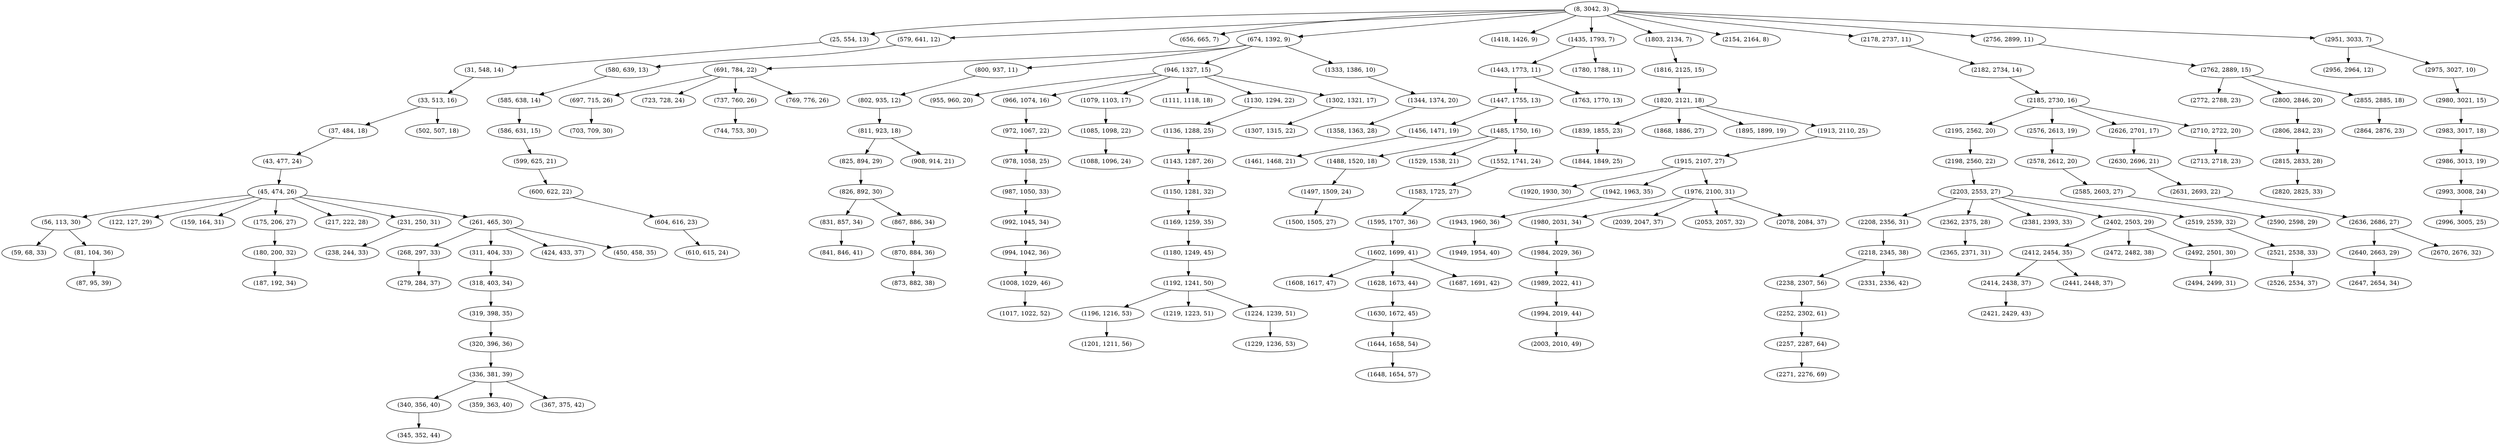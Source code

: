 digraph tree {
    "(8, 3042, 3)";
    "(25, 554, 13)";
    "(31, 548, 14)";
    "(33, 513, 16)";
    "(37, 484, 18)";
    "(43, 477, 24)";
    "(45, 474, 26)";
    "(56, 113, 30)";
    "(59, 68, 33)";
    "(81, 104, 36)";
    "(87, 95, 39)";
    "(122, 127, 29)";
    "(159, 164, 31)";
    "(175, 206, 27)";
    "(180, 200, 32)";
    "(187, 192, 34)";
    "(217, 222, 28)";
    "(231, 250, 31)";
    "(238, 244, 33)";
    "(261, 465, 30)";
    "(268, 297, 33)";
    "(279, 284, 37)";
    "(311, 404, 33)";
    "(318, 403, 34)";
    "(319, 398, 35)";
    "(320, 396, 36)";
    "(336, 381, 39)";
    "(340, 356, 40)";
    "(345, 352, 44)";
    "(359, 363, 40)";
    "(367, 375, 42)";
    "(424, 433, 37)";
    "(450, 458, 35)";
    "(502, 507, 18)";
    "(579, 641, 12)";
    "(580, 639, 13)";
    "(585, 638, 14)";
    "(586, 631, 15)";
    "(599, 625, 21)";
    "(600, 622, 22)";
    "(604, 616, 23)";
    "(610, 615, 24)";
    "(656, 665, 7)";
    "(674, 1392, 9)";
    "(691, 784, 22)";
    "(697, 715, 26)";
    "(703, 709, 30)";
    "(723, 728, 24)";
    "(737, 760, 26)";
    "(744, 753, 30)";
    "(769, 776, 26)";
    "(800, 937, 11)";
    "(802, 935, 12)";
    "(811, 923, 18)";
    "(825, 894, 29)";
    "(826, 892, 30)";
    "(831, 857, 34)";
    "(841, 846, 41)";
    "(867, 886, 34)";
    "(870, 884, 36)";
    "(873, 882, 38)";
    "(908, 914, 21)";
    "(946, 1327, 15)";
    "(955, 960, 20)";
    "(966, 1074, 16)";
    "(972, 1067, 22)";
    "(978, 1058, 25)";
    "(987, 1050, 33)";
    "(992, 1045, 34)";
    "(994, 1042, 36)";
    "(1008, 1029, 46)";
    "(1017, 1022, 52)";
    "(1079, 1103, 17)";
    "(1085, 1098, 22)";
    "(1088, 1096, 24)";
    "(1111, 1118, 18)";
    "(1130, 1294, 22)";
    "(1136, 1288, 25)";
    "(1143, 1287, 26)";
    "(1150, 1281, 32)";
    "(1169, 1259, 35)";
    "(1180, 1249, 45)";
    "(1192, 1241, 50)";
    "(1196, 1216, 53)";
    "(1201, 1211, 56)";
    "(1219, 1223, 51)";
    "(1224, 1239, 51)";
    "(1229, 1236, 53)";
    "(1302, 1321, 17)";
    "(1307, 1315, 22)";
    "(1333, 1386, 10)";
    "(1344, 1374, 20)";
    "(1358, 1363, 28)";
    "(1418, 1426, 9)";
    "(1435, 1793, 7)";
    "(1443, 1773, 11)";
    "(1447, 1755, 13)";
    "(1456, 1471, 19)";
    "(1461, 1468, 21)";
    "(1485, 1750, 16)";
    "(1488, 1520, 18)";
    "(1497, 1509, 24)";
    "(1500, 1505, 27)";
    "(1529, 1538, 21)";
    "(1552, 1741, 24)";
    "(1583, 1725, 27)";
    "(1595, 1707, 36)";
    "(1602, 1699, 41)";
    "(1608, 1617, 47)";
    "(1628, 1673, 44)";
    "(1630, 1672, 45)";
    "(1644, 1658, 54)";
    "(1648, 1654, 57)";
    "(1687, 1691, 42)";
    "(1763, 1770, 13)";
    "(1780, 1788, 11)";
    "(1803, 2134, 7)";
    "(1816, 2125, 15)";
    "(1820, 2121, 18)";
    "(1839, 1855, 23)";
    "(1844, 1849, 25)";
    "(1868, 1886, 27)";
    "(1895, 1899, 19)";
    "(1913, 2110, 25)";
    "(1915, 2107, 27)";
    "(1920, 1930, 30)";
    "(1942, 1963, 35)";
    "(1943, 1960, 36)";
    "(1949, 1954, 40)";
    "(1976, 2100, 31)";
    "(1980, 2031, 34)";
    "(1984, 2029, 36)";
    "(1989, 2022, 41)";
    "(1994, 2019, 44)";
    "(2003, 2010, 49)";
    "(2039, 2047, 37)";
    "(2053, 2057, 32)";
    "(2078, 2084, 37)";
    "(2154, 2164, 8)";
    "(2178, 2737, 11)";
    "(2182, 2734, 14)";
    "(2185, 2730, 16)";
    "(2195, 2562, 20)";
    "(2198, 2560, 22)";
    "(2203, 2553, 27)";
    "(2208, 2356, 31)";
    "(2218, 2345, 38)";
    "(2238, 2307, 56)";
    "(2252, 2302, 61)";
    "(2257, 2287, 64)";
    "(2271, 2276, 69)";
    "(2331, 2336, 42)";
    "(2362, 2375, 28)";
    "(2365, 2371, 31)";
    "(2381, 2393, 33)";
    "(2402, 2503, 29)";
    "(2412, 2454, 35)";
    "(2414, 2438, 37)";
    "(2421, 2429, 43)";
    "(2441, 2448, 37)";
    "(2472, 2482, 38)";
    "(2492, 2501, 30)";
    "(2494, 2499, 31)";
    "(2519, 2539, 32)";
    "(2521, 2538, 33)";
    "(2526, 2534, 37)";
    "(2576, 2613, 19)";
    "(2578, 2612, 20)";
    "(2585, 2603, 27)";
    "(2590, 2598, 29)";
    "(2626, 2701, 17)";
    "(2630, 2696, 21)";
    "(2631, 2693, 22)";
    "(2636, 2686, 27)";
    "(2640, 2663, 29)";
    "(2647, 2654, 34)";
    "(2670, 2676, 32)";
    "(2710, 2722, 20)";
    "(2713, 2718, 23)";
    "(2756, 2899, 11)";
    "(2762, 2889, 15)";
    "(2772, 2788, 23)";
    "(2800, 2846, 20)";
    "(2806, 2842, 23)";
    "(2815, 2833, 28)";
    "(2820, 2825, 33)";
    "(2855, 2885, 18)";
    "(2864, 2876, 23)";
    "(2951, 3033, 7)";
    "(2956, 2964, 12)";
    "(2975, 3027, 10)";
    "(2980, 3021, 15)";
    "(2983, 3017, 18)";
    "(2986, 3013, 19)";
    "(2993, 3008, 24)";
    "(2996, 3005, 25)";
    "(8, 3042, 3)" -> "(25, 554, 13)";
    "(8, 3042, 3)" -> "(579, 641, 12)";
    "(8, 3042, 3)" -> "(656, 665, 7)";
    "(8, 3042, 3)" -> "(674, 1392, 9)";
    "(8, 3042, 3)" -> "(1418, 1426, 9)";
    "(8, 3042, 3)" -> "(1435, 1793, 7)";
    "(8, 3042, 3)" -> "(1803, 2134, 7)";
    "(8, 3042, 3)" -> "(2154, 2164, 8)";
    "(8, 3042, 3)" -> "(2178, 2737, 11)";
    "(8, 3042, 3)" -> "(2756, 2899, 11)";
    "(8, 3042, 3)" -> "(2951, 3033, 7)";
    "(25, 554, 13)" -> "(31, 548, 14)";
    "(31, 548, 14)" -> "(33, 513, 16)";
    "(33, 513, 16)" -> "(37, 484, 18)";
    "(33, 513, 16)" -> "(502, 507, 18)";
    "(37, 484, 18)" -> "(43, 477, 24)";
    "(43, 477, 24)" -> "(45, 474, 26)";
    "(45, 474, 26)" -> "(56, 113, 30)";
    "(45, 474, 26)" -> "(122, 127, 29)";
    "(45, 474, 26)" -> "(159, 164, 31)";
    "(45, 474, 26)" -> "(175, 206, 27)";
    "(45, 474, 26)" -> "(217, 222, 28)";
    "(45, 474, 26)" -> "(231, 250, 31)";
    "(45, 474, 26)" -> "(261, 465, 30)";
    "(56, 113, 30)" -> "(59, 68, 33)";
    "(56, 113, 30)" -> "(81, 104, 36)";
    "(81, 104, 36)" -> "(87, 95, 39)";
    "(175, 206, 27)" -> "(180, 200, 32)";
    "(180, 200, 32)" -> "(187, 192, 34)";
    "(231, 250, 31)" -> "(238, 244, 33)";
    "(261, 465, 30)" -> "(268, 297, 33)";
    "(261, 465, 30)" -> "(311, 404, 33)";
    "(261, 465, 30)" -> "(424, 433, 37)";
    "(261, 465, 30)" -> "(450, 458, 35)";
    "(268, 297, 33)" -> "(279, 284, 37)";
    "(311, 404, 33)" -> "(318, 403, 34)";
    "(318, 403, 34)" -> "(319, 398, 35)";
    "(319, 398, 35)" -> "(320, 396, 36)";
    "(320, 396, 36)" -> "(336, 381, 39)";
    "(336, 381, 39)" -> "(340, 356, 40)";
    "(336, 381, 39)" -> "(359, 363, 40)";
    "(336, 381, 39)" -> "(367, 375, 42)";
    "(340, 356, 40)" -> "(345, 352, 44)";
    "(579, 641, 12)" -> "(580, 639, 13)";
    "(580, 639, 13)" -> "(585, 638, 14)";
    "(585, 638, 14)" -> "(586, 631, 15)";
    "(586, 631, 15)" -> "(599, 625, 21)";
    "(599, 625, 21)" -> "(600, 622, 22)";
    "(600, 622, 22)" -> "(604, 616, 23)";
    "(604, 616, 23)" -> "(610, 615, 24)";
    "(674, 1392, 9)" -> "(691, 784, 22)";
    "(674, 1392, 9)" -> "(800, 937, 11)";
    "(674, 1392, 9)" -> "(946, 1327, 15)";
    "(674, 1392, 9)" -> "(1333, 1386, 10)";
    "(691, 784, 22)" -> "(697, 715, 26)";
    "(691, 784, 22)" -> "(723, 728, 24)";
    "(691, 784, 22)" -> "(737, 760, 26)";
    "(691, 784, 22)" -> "(769, 776, 26)";
    "(697, 715, 26)" -> "(703, 709, 30)";
    "(737, 760, 26)" -> "(744, 753, 30)";
    "(800, 937, 11)" -> "(802, 935, 12)";
    "(802, 935, 12)" -> "(811, 923, 18)";
    "(811, 923, 18)" -> "(825, 894, 29)";
    "(811, 923, 18)" -> "(908, 914, 21)";
    "(825, 894, 29)" -> "(826, 892, 30)";
    "(826, 892, 30)" -> "(831, 857, 34)";
    "(826, 892, 30)" -> "(867, 886, 34)";
    "(831, 857, 34)" -> "(841, 846, 41)";
    "(867, 886, 34)" -> "(870, 884, 36)";
    "(870, 884, 36)" -> "(873, 882, 38)";
    "(946, 1327, 15)" -> "(955, 960, 20)";
    "(946, 1327, 15)" -> "(966, 1074, 16)";
    "(946, 1327, 15)" -> "(1079, 1103, 17)";
    "(946, 1327, 15)" -> "(1111, 1118, 18)";
    "(946, 1327, 15)" -> "(1130, 1294, 22)";
    "(946, 1327, 15)" -> "(1302, 1321, 17)";
    "(966, 1074, 16)" -> "(972, 1067, 22)";
    "(972, 1067, 22)" -> "(978, 1058, 25)";
    "(978, 1058, 25)" -> "(987, 1050, 33)";
    "(987, 1050, 33)" -> "(992, 1045, 34)";
    "(992, 1045, 34)" -> "(994, 1042, 36)";
    "(994, 1042, 36)" -> "(1008, 1029, 46)";
    "(1008, 1029, 46)" -> "(1017, 1022, 52)";
    "(1079, 1103, 17)" -> "(1085, 1098, 22)";
    "(1085, 1098, 22)" -> "(1088, 1096, 24)";
    "(1130, 1294, 22)" -> "(1136, 1288, 25)";
    "(1136, 1288, 25)" -> "(1143, 1287, 26)";
    "(1143, 1287, 26)" -> "(1150, 1281, 32)";
    "(1150, 1281, 32)" -> "(1169, 1259, 35)";
    "(1169, 1259, 35)" -> "(1180, 1249, 45)";
    "(1180, 1249, 45)" -> "(1192, 1241, 50)";
    "(1192, 1241, 50)" -> "(1196, 1216, 53)";
    "(1192, 1241, 50)" -> "(1219, 1223, 51)";
    "(1192, 1241, 50)" -> "(1224, 1239, 51)";
    "(1196, 1216, 53)" -> "(1201, 1211, 56)";
    "(1224, 1239, 51)" -> "(1229, 1236, 53)";
    "(1302, 1321, 17)" -> "(1307, 1315, 22)";
    "(1333, 1386, 10)" -> "(1344, 1374, 20)";
    "(1344, 1374, 20)" -> "(1358, 1363, 28)";
    "(1435, 1793, 7)" -> "(1443, 1773, 11)";
    "(1435, 1793, 7)" -> "(1780, 1788, 11)";
    "(1443, 1773, 11)" -> "(1447, 1755, 13)";
    "(1443, 1773, 11)" -> "(1763, 1770, 13)";
    "(1447, 1755, 13)" -> "(1456, 1471, 19)";
    "(1447, 1755, 13)" -> "(1485, 1750, 16)";
    "(1456, 1471, 19)" -> "(1461, 1468, 21)";
    "(1485, 1750, 16)" -> "(1488, 1520, 18)";
    "(1485, 1750, 16)" -> "(1529, 1538, 21)";
    "(1485, 1750, 16)" -> "(1552, 1741, 24)";
    "(1488, 1520, 18)" -> "(1497, 1509, 24)";
    "(1497, 1509, 24)" -> "(1500, 1505, 27)";
    "(1552, 1741, 24)" -> "(1583, 1725, 27)";
    "(1583, 1725, 27)" -> "(1595, 1707, 36)";
    "(1595, 1707, 36)" -> "(1602, 1699, 41)";
    "(1602, 1699, 41)" -> "(1608, 1617, 47)";
    "(1602, 1699, 41)" -> "(1628, 1673, 44)";
    "(1602, 1699, 41)" -> "(1687, 1691, 42)";
    "(1628, 1673, 44)" -> "(1630, 1672, 45)";
    "(1630, 1672, 45)" -> "(1644, 1658, 54)";
    "(1644, 1658, 54)" -> "(1648, 1654, 57)";
    "(1803, 2134, 7)" -> "(1816, 2125, 15)";
    "(1816, 2125, 15)" -> "(1820, 2121, 18)";
    "(1820, 2121, 18)" -> "(1839, 1855, 23)";
    "(1820, 2121, 18)" -> "(1868, 1886, 27)";
    "(1820, 2121, 18)" -> "(1895, 1899, 19)";
    "(1820, 2121, 18)" -> "(1913, 2110, 25)";
    "(1839, 1855, 23)" -> "(1844, 1849, 25)";
    "(1913, 2110, 25)" -> "(1915, 2107, 27)";
    "(1915, 2107, 27)" -> "(1920, 1930, 30)";
    "(1915, 2107, 27)" -> "(1942, 1963, 35)";
    "(1915, 2107, 27)" -> "(1976, 2100, 31)";
    "(1942, 1963, 35)" -> "(1943, 1960, 36)";
    "(1943, 1960, 36)" -> "(1949, 1954, 40)";
    "(1976, 2100, 31)" -> "(1980, 2031, 34)";
    "(1976, 2100, 31)" -> "(2039, 2047, 37)";
    "(1976, 2100, 31)" -> "(2053, 2057, 32)";
    "(1976, 2100, 31)" -> "(2078, 2084, 37)";
    "(1980, 2031, 34)" -> "(1984, 2029, 36)";
    "(1984, 2029, 36)" -> "(1989, 2022, 41)";
    "(1989, 2022, 41)" -> "(1994, 2019, 44)";
    "(1994, 2019, 44)" -> "(2003, 2010, 49)";
    "(2178, 2737, 11)" -> "(2182, 2734, 14)";
    "(2182, 2734, 14)" -> "(2185, 2730, 16)";
    "(2185, 2730, 16)" -> "(2195, 2562, 20)";
    "(2185, 2730, 16)" -> "(2576, 2613, 19)";
    "(2185, 2730, 16)" -> "(2626, 2701, 17)";
    "(2185, 2730, 16)" -> "(2710, 2722, 20)";
    "(2195, 2562, 20)" -> "(2198, 2560, 22)";
    "(2198, 2560, 22)" -> "(2203, 2553, 27)";
    "(2203, 2553, 27)" -> "(2208, 2356, 31)";
    "(2203, 2553, 27)" -> "(2362, 2375, 28)";
    "(2203, 2553, 27)" -> "(2381, 2393, 33)";
    "(2203, 2553, 27)" -> "(2402, 2503, 29)";
    "(2203, 2553, 27)" -> "(2519, 2539, 32)";
    "(2208, 2356, 31)" -> "(2218, 2345, 38)";
    "(2218, 2345, 38)" -> "(2238, 2307, 56)";
    "(2218, 2345, 38)" -> "(2331, 2336, 42)";
    "(2238, 2307, 56)" -> "(2252, 2302, 61)";
    "(2252, 2302, 61)" -> "(2257, 2287, 64)";
    "(2257, 2287, 64)" -> "(2271, 2276, 69)";
    "(2362, 2375, 28)" -> "(2365, 2371, 31)";
    "(2402, 2503, 29)" -> "(2412, 2454, 35)";
    "(2402, 2503, 29)" -> "(2472, 2482, 38)";
    "(2402, 2503, 29)" -> "(2492, 2501, 30)";
    "(2412, 2454, 35)" -> "(2414, 2438, 37)";
    "(2412, 2454, 35)" -> "(2441, 2448, 37)";
    "(2414, 2438, 37)" -> "(2421, 2429, 43)";
    "(2492, 2501, 30)" -> "(2494, 2499, 31)";
    "(2519, 2539, 32)" -> "(2521, 2538, 33)";
    "(2521, 2538, 33)" -> "(2526, 2534, 37)";
    "(2576, 2613, 19)" -> "(2578, 2612, 20)";
    "(2578, 2612, 20)" -> "(2585, 2603, 27)";
    "(2585, 2603, 27)" -> "(2590, 2598, 29)";
    "(2626, 2701, 17)" -> "(2630, 2696, 21)";
    "(2630, 2696, 21)" -> "(2631, 2693, 22)";
    "(2631, 2693, 22)" -> "(2636, 2686, 27)";
    "(2636, 2686, 27)" -> "(2640, 2663, 29)";
    "(2636, 2686, 27)" -> "(2670, 2676, 32)";
    "(2640, 2663, 29)" -> "(2647, 2654, 34)";
    "(2710, 2722, 20)" -> "(2713, 2718, 23)";
    "(2756, 2899, 11)" -> "(2762, 2889, 15)";
    "(2762, 2889, 15)" -> "(2772, 2788, 23)";
    "(2762, 2889, 15)" -> "(2800, 2846, 20)";
    "(2762, 2889, 15)" -> "(2855, 2885, 18)";
    "(2800, 2846, 20)" -> "(2806, 2842, 23)";
    "(2806, 2842, 23)" -> "(2815, 2833, 28)";
    "(2815, 2833, 28)" -> "(2820, 2825, 33)";
    "(2855, 2885, 18)" -> "(2864, 2876, 23)";
    "(2951, 3033, 7)" -> "(2956, 2964, 12)";
    "(2951, 3033, 7)" -> "(2975, 3027, 10)";
    "(2975, 3027, 10)" -> "(2980, 3021, 15)";
    "(2980, 3021, 15)" -> "(2983, 3017, 18)";
    "(2983, 3017, 18)" -> "(2986, 3013, 19)";
    "(2986, 3013, 19)" -> "(2993, 3008, 24)";
    "(2993, 3008, 24)" -> "(2996, 3005, 25)";
}
